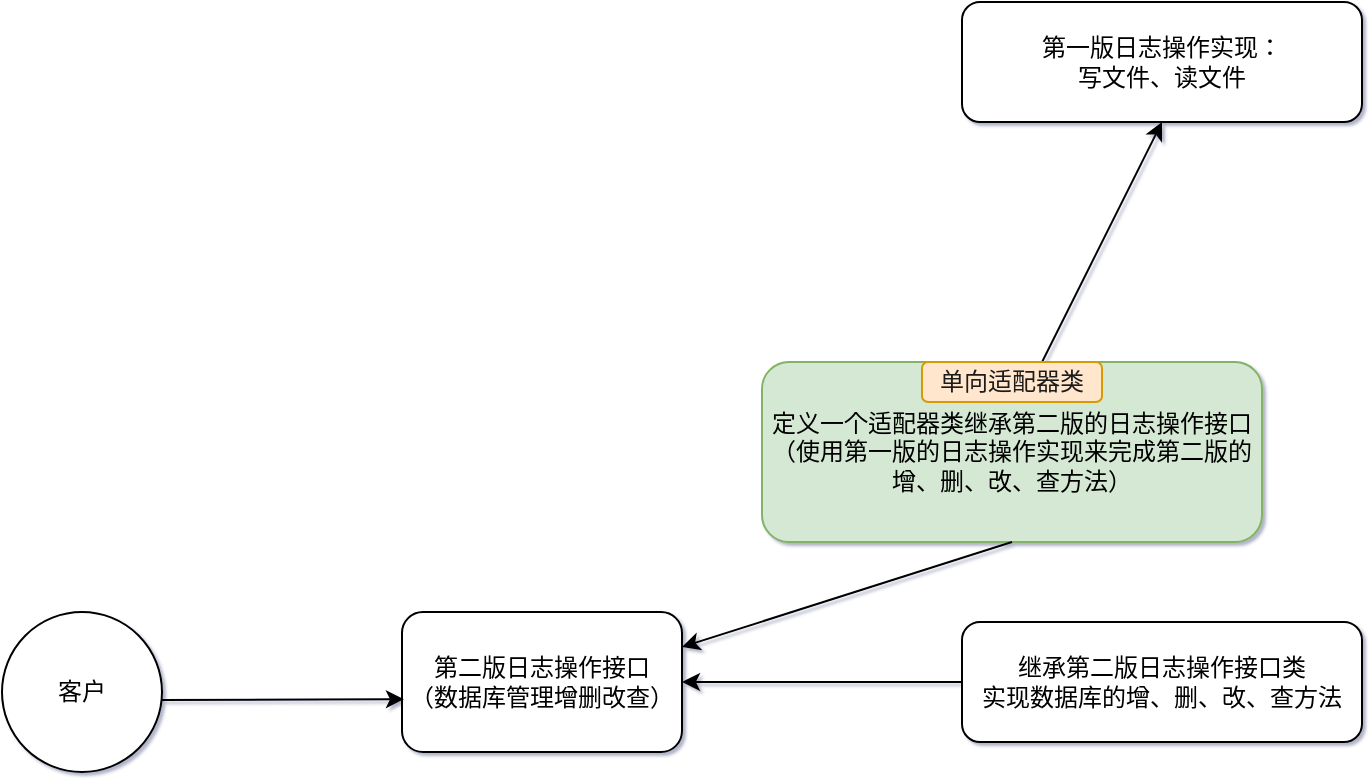 <mxfile version="16.5.1" type="device"><diagram id="MHS7BnTgchQCUjsnYSXm" name="第 1 页"><mxGraphModel dx="1102" dy="1884" grid="1" gridSize="10" guides="1" tooltips="1" connect="1" arrows="1" fold="1" page="1" pageScale="1" pageWidth="827" pageHeight="1169" math="0" shadow="1"><root><mxCell id="0"/><mxCell id="1" parent="0"/><mxCell id="KZGkv-QGpvI-k9oyCsXE-1" value="客户" style="ellipse;whiteSpace=wrap;html=1;aspect=fixed;" parent="1" vertex="1"><mxGeometry x="80" y="195" width="80" height="80" as="geometry"/></mxCell><mxCell id="KZGkv-QGpvI-k9oyCsXE-2" value="第二版日志操作接口&lt;br&gt;（数据库管理增删改查）" style="rounded=1;whiteSpace=wrap;html=1;" parent="1" vertex="1"><mxGeometry x="280" y="195" width="140" height="70" as="geometry"/></mxCell><mxCell id="KZGkv-QGpvI-k9oyCsXE-3" value="继承第二版日志操作接口类&lt;br&gt;实现数据库的增、删、改、查方法" style="rounded=1;whiteSpace=wrap;html=1;" parent="1" vertex="1"><mxGeometry x="560" y="200" width="200" height="60" as="geometry"/></mxCell><mxCell id="KZGkv-QGpvI-k9oyCsXE-4" value="第一版日志操作实现：&lt;br&gt;写文件、读文件" style="rounded=1;whiteSpace=wrap;html=1;" parent="1" vertex="1"><mxGeometry x="560" y="-110" width="200" height="60" as="geometry"/></mxCell><mxCell id="KZGkv-QGpvI-k9oyCsXE-5" value="" style="endArrow=classic;html=1;rounded=0;entryX=0.007;entryY=0.623;entryDx=0;entryDy=0;entryPerimeter=0;" parent="1" target="KZGkv-QGpvI-k9oyCsXE-2" edge="1"><mxGeometry width="50" height="50" relative="1" as="geometry"><mxPoint x="160" y="239" as="sourcePoint"/><mxPoint x="250" y="234.5" as="targetPoint"/></mxGeometry></mxCell><mxCell id="KZGkv-QGpvI-k9oyCsXE-6" value="" style="endArrow=classic;html=1;rounded=0;entryX=1;entryY=0.5;entryDx=0;entryDy=0;exitX=0;exitY=0.5;exitDx=0;exitDy=0;" parent="1" source="KZGkv-QGpvI-k9oyCsXE-3" target="KZGkv-QGpvI-k9oyCsXE-2" edge="1"><mxGeometry width="50" height="50" relative="1" as="geometry"><mxPoint x="170" y="249" as="sourcePoint"/><mxPoint x="290.98" y="248.61" as="targetPoint"/></mxGeometry></mxCell><mxCell id="G2hcB1bpEkK4le3v4hyV-2" value="定义一个适配器类继承第二版的日志操作接口&lt;br&gt;（使用第一版的日志操作实现来完成第二版的增、删、改、查方法）" style="rounded=1;whiteSpace=wrap;html=1;fillColor=#d5e8d4;strokeColor=#82b366;" parent="1" vertex="1"><mxGeometry x="460" y="70" width="250" height="90" as="geometry"/></mxCell><mxCell id="G2hcB1bpEkK4le3v4hyV-4" value="" style="endArrow=classic;html=1;rounded=0;entryX=1;entryY=0.25;entryDx=0;entryDy=0;exitX=0.5;exitY=1;exitDx=0;exitDy=0;" parent="1" source="G2hcB1bpEkK4le3v4hyV-2" target="KZGkv-QGpvI-k9oyCsXE-2" edge="1"><mxGeometry width="50" height="50" relative="1" as="geometry"><mxPoint x="540" y="194" as="sourcePoint"/><mxPoint x="400" y="194" as="targetPoint"/></mxGeometry></mxCell><mxCell id="G2hcB1bpEkK4le3v4hyV-6" value="" style="endArrow=classic;html=1;rounded=0;exitX=0.667;exitY=0;exitDx=0;exitDy=0;exitPerimeter=0;" parent="1" source="G2hcB1bpEkK4le3v4hyV-7" edge="1"><mxGeometry width="50" height="50" relative="1" as="geometry"><mxPoint x="570" y="15" as="sourcePoint"/><mxPoint x="660" y="-50" as="targetPoint"/></mxGeometry></mxCell><mxCell id="G2hcB1bpEkK4le3v4hyV-7" value="&lt;font color=&quot;#1c1c1c&quot; style=&quot;font-size: 12px&quot;&gt;单向适配器类&lt;/font&gt;" style="rounded=1;whiteSpace=wrap;html=1;fontSize=8;fillColor=#ffe6cc;strokeColor=#d79b00;" parent="1" vertex="1"><mxGeometry x="540" y="70" width="90" height="20" as="geometry"/></mxCell></root></mxGraphModel></diagram></mxfile>